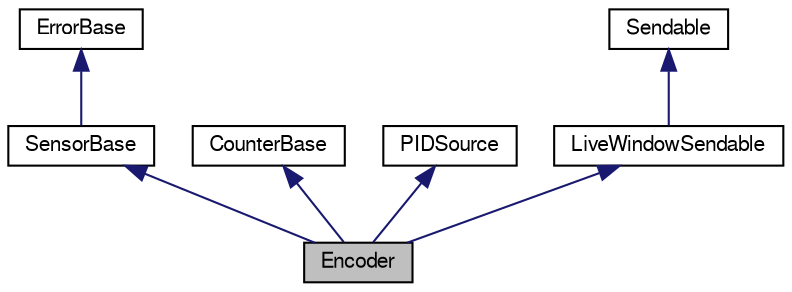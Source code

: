digraph "Encoder"
{
  bgcolor="transparent";
  edge [fontname="FreeSans",fontsize="10",labelfontname="FreeSans",labelfontsize="10"];
  node [fontname="FreeSans",fontsize="10",shape=record];
  Node1 [label="Encoder",height=0.2,width=0.4,color="black", fillcolor="grey75", style="filled" fontcolor="black"];
  Node2 -> Node1 [dir="back",color="midnightblue",fontsize="10",style="solid",fontname="FreeSans"];
  Node2 [label="SensorBase",height=0.2,width=0.4,color="black",URL="$class_sensor_base.html"];
  Node3 -> Node2 [dir="back",color="midnightblue",fontsize="10",style="solid",fontname="FreeSans"];
  Node3 [label="ErrorBase",height=0.2,width=0.4,color="black",URL="$class_error_base.html"];
  Node4 -> Node1 [dir="back",color="midnightblue",fontsize="10",style="solid",fontname="FreeSans"];
  Node4 [label="CounterBase",height=0.2,width=0.4,color="black",URL="$class_counter_base.html"];
  Node5 -> Node1 [dir="back",color="midnightblue",fontsize="10",style="solid",fontname="FreeSans"];
  Node5 [label="PIDSource",height=0.2,width=0.4,color="black",URL="$class_p_i_d_source.html"];
  Node6 -> Node1 [dir="back",color="midnightblue",fontsize="10",style="solid",fontname="FreeSans"];
  Node6 [label="LiveWindowSendable",height=0.2,width=0.4,color="black",URL="$class_live_window_sendable.html"];
  Node7 -> Node6 [dir="back",color="midnightblue",fontsize="10",style="solid",fontname="FreeSans"];
  Node7 [label="Sendable",height=0.2,width=0.4,color="black",URL="$class_sendable.html"];
}
